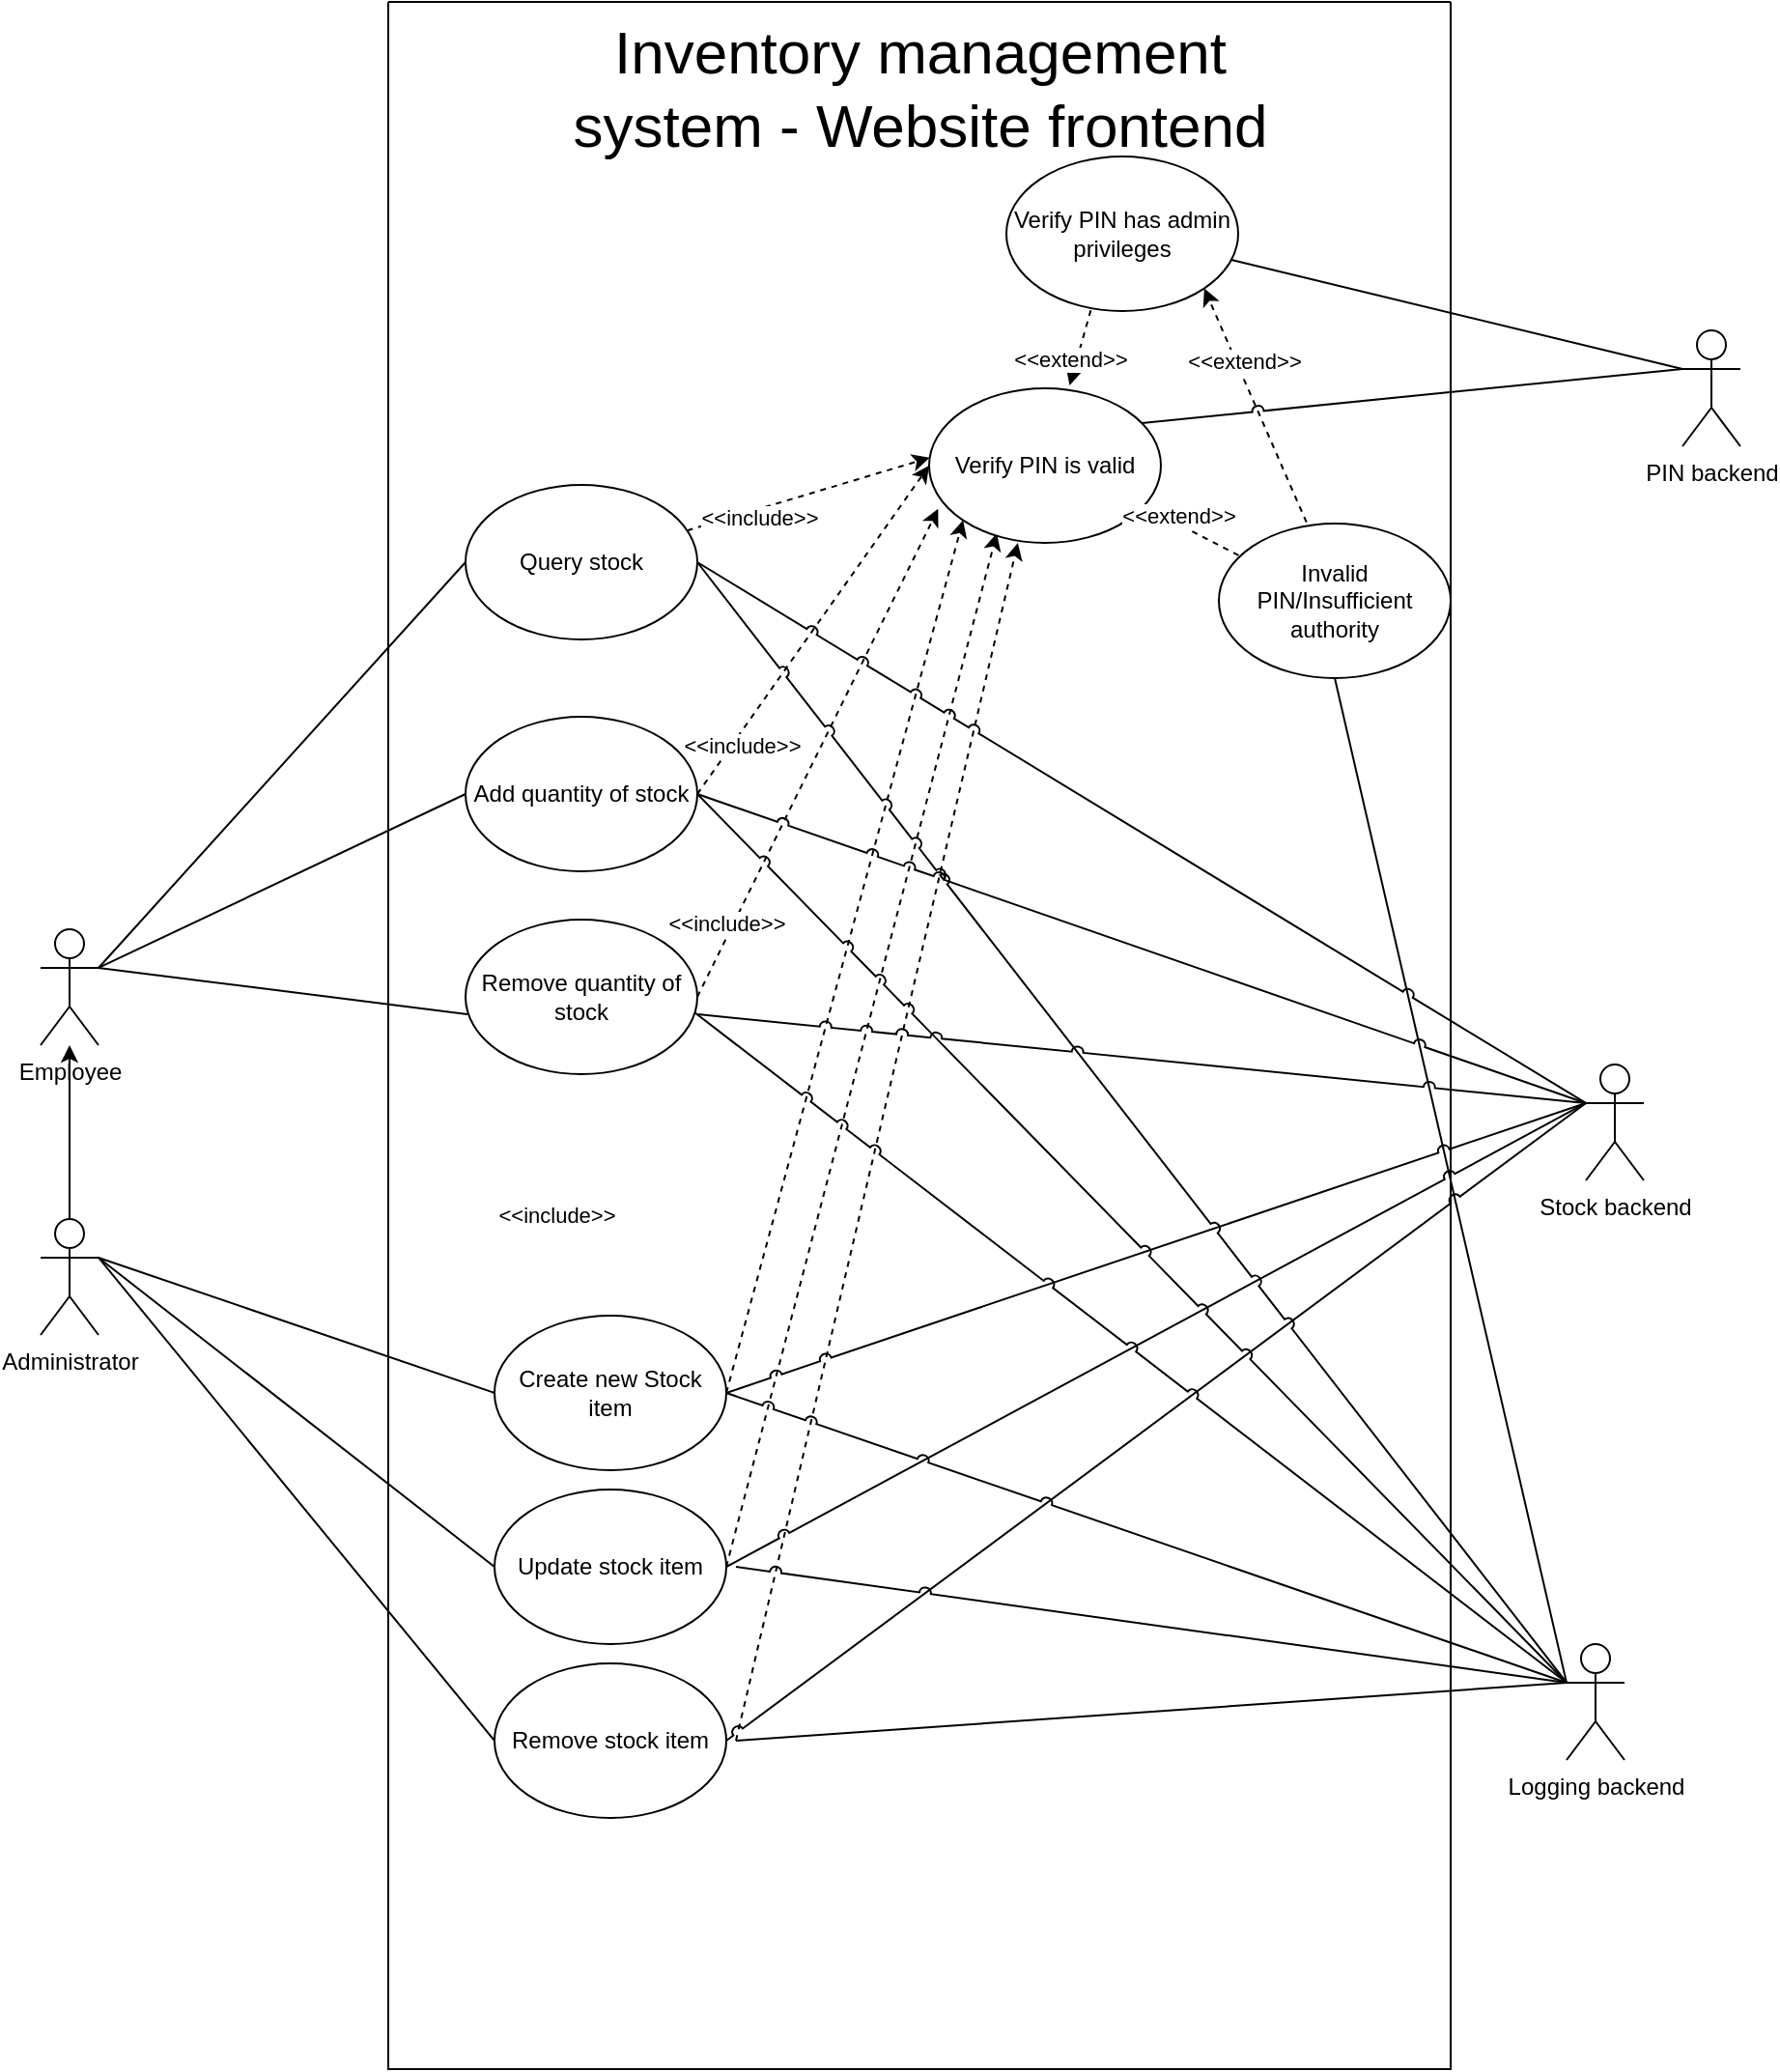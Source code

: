<mxfile version="22.1.11" type="device">
  <diagram name="Page-1" id="c4acf3e9-155e-7222-9cf6-157b1a14988f">
    <mxGraphModel dx="1793" dy="933" grid="1" gridSize="10" guides="1" tooltips="1" connect="1" arrows="1" fold="1" page="1" pageScale="1" pageWidth="850" pageHeight="1100" background="none" math="0" shadow="0">
      <root>
        <mxCell id="0" />
        <mxCell id="1" parent="0" />
        <mxCell id="BMoJks01NbA7gAY8bEwh-2" value="" style="swimlane;startSize=0;" vertex="1" parent="1">
          <mxGeometry x="200" y="110" width="550" height="1070" as="geometry">
            <mxRectangle x="200" y="110" width="50" height="40" as="alternateBounds" />
          </mxGeometry>
        </mxCell>
        <mxCell id="BMoJks01NbA7gAY8bEwh-3" value="Inventory management &lt;br&gt;system - Website frontend" style="text;html=1;align=center;verticalAlign=middle;resizable=0;points=[];autosize=1;strokeColor=none;fillColor=none;fontSize=31;" vertex="1" parent="BMoJks01NbA7gAY8bEwh-2">
          <mxGeometry x="85" width="380" height="90" as="geometry" />
        </mxCell>
        <mxCell id="BMoJks01NbA7gAY8bEwh-21" style="rounded=0;orthogonalLoop=1;jettySize=auto;html=1;dashed=1;entryX=0.002;entryY=0.449;entryDx=0;entryDy=0;jumpStyle=arc;entryPerimeter=0;" edge="1" parent="BMoJks01NbA7gAY8bEwh-2" source="BMoJks01NbA7gAY8bEwh-13" target="BMoJks01NbA7gAY8bEwh-19">
          <mxGeometry relative="1" as="geometry" />
        </mxCell>
        <mxCell id="BMoJks01NbA7gAY8bEwh-74" value="&amp;lt;&amp;lt;include&amp;gt;&amp;gt;" style="edgeLabel;html=1;align=center;verticalAlign=middle;resizable=0;points=[];" vertex="1" connectable="0" parent="BMoJks01NbA7gAY8bEwh-21">
          <mxGeometry x="-0.451" y="-4" relative="1" as="geometry">
            <mxPoint x="1" as="offset" />
          </mxGeometry>
        </mxCell>
        <mxCell id="BMoJks01NbA7gAY8bEwh-22" style="rounded=0;orthogonalLoop=1;jettySize=auto;html=1;exitX=1;exitY=0.5;exitDx=0;exitDy=0;dashed=1;entryX=0;entryY=0.5;entryDx=0;entryDy=0;jumpStyle=arc;" edge="1" parent="BMoJks01NbA7gAY8bEwh-2" source="BMoJks01NbA7gAY8bEwh-14" target="BMoJks01NbA7gAY8bEwh-19">
          <mxGeometry relative="1" as="geometry">
            <mxPoint x="340" y="470" as="targetPoint" />
          </mxGeometry>
        </mxCell>
        <mxCell id="BMoJks01NbA7gAY8bEwh-75" value="&amp;lt;&amp;lt;include&amp;gt;&amp;gt;" style="edgeLabel;html=1;align=center;verticalAlign=middle;resizable=0;points=[];" vertex="1" connectable="0" parent="BMoJks01NbA7gAY8bEwh-22">
          <mxGeometry x="-0.678" y="-4" relative="1" as="geometry">
            <mxPoint as="offset" />
          </mxGeometry>
        </mxCell>
        <mxCell id="BMoJks01NbA7gAY8bEwh-23" style="rounded=0;orthogonalLoop=1;jettySize=auto;html=1;dashed=1;entryX=0.039;entryY=0.78;entryDx=0;entryDy=0;entryPerimeter=0;jumpStyle=arc;exitX=1;exitY=0.5;exitDx=0;exitDy=0;" edge="1" parent="BMoJks01NbA7gAY8bEwh-2" source="BMoJks01NbA7gAY8bEwh-15" target="BMoJks01NbA7gAY8bEwh-19">
          <mxGeometry relative="1" as="geometry">
            <mxPoint x="159.999" y="449.996" as="sourcePoint" />
            <mxPoint x="366.04" y="336.16" as="targetPoint" />
          </mxGeometry>
        </mxCell>
        <mxCell id="BMoJks01NbA7gAY8bEwh-76" value="&amp;lt;&amp;lt;include&amp;gt;&amp;gt;" style="edgeLabel;html=1;align=center;verticalAlign=middle;resizable=0;points=[];" vertex="1" connectable="0" parent="BMoJks01NbA7gAY8bEwh-23">
          <mxGeometry x="-0.853" y="1" relative="1" as="geometry">
            <mxPoint x="7" y="-19" as="offset" />
          </mxGeometry>
        </mxCell>
        <mxCell id="BMoJks01NbA7gAY8bEwh-26" style="rounded=0;orthogonalLoop=1;jettySize=auto;html=1;dashed=1;entryX=0.292;entryY=0.938;entryDx=0;entryDy=0;entryPerimeter=0;jumpStyle=arc;exitX=1;exitY=0.5;exitDx=0;exitDy=0;" edge="1" parent="BMoJks01NbA7gAY8bEwh-2" source="BMoJks01NbA7gAY8bEwh-16" target="BMoJks01NbA7gAY8bEwh-19">
          <mxGeometry relative="1" as="geometry">
            <mxPoint x="345.7" y="550" as="targetPoint" />
            <mxPoint x="189.996" y="669.772" as="sourcePoint" />
          </mxGeometry>
        </mxCell>
        <mxCell id="BMoJks01NbA7gAY8bEwh-29" value="&amp;lt;&amp;lt;include&amp;gt;&amp;gt;" style="edgeLabel;html=1;align=center;verticalAlign=middle;resizable=0;points=[];" vertex="1" connectable="0" parent="BMoJks01NbA7gAY8bEwh-26">
          <mxGeometry x="0.714" relative="1" as="geometry">
            <mxPoint x="-198" y="375" as="offset" />
          </mxGeometry>
        </mxCell>
        <mxCell id="BMoJks01NbA7gAY8bEwh-27" style="rounded=0;orthogonalLoop=1;jettySize=auto;html=1;entryX=0.606;entryY=-0.018;entryDx=0;entryDy=0;dashed=1;exitX=0.364;exitY=0.995;exitDx=0;exitDy=0;exitPerimeter=0;jumpStyle=arc;entryPerimeter=0;" edge="1" parent="BMoJks01NbA7gAY8bEwh-2" source="BMoJks01NbA7gAY8bEwh-20" target="BMoJks01NbA7gAY8bEwh-19">
          <mxGeometry relative="1" as="geometry">
            <mxPoint x="465" y="220" as="sourcePoint" />
            <mxPoint x="475" y="490" as="targetPoint" />
          </mxGeometry>
        </mxCell>
        <mxCell id="BMoJks01NbA7gAY8bEwh-28" value="&amp;lt;&amp;lt;extend&amp;gt;&amp;gt;" style="edgeLabel;html=1;align=center;verticalAlign=middle;resizable=0;points=[];" vertex="1" connectable="0" parent="BMoJks01NbA7gAY8bEwh-27">
          <mxGeometry x="0.352" y="-4" relative="1" as="geometry">
            <mxPoint as="offset" />
          </mxGeometry>
        </mxCell>
        <mxCell id="BMoJks01NbA7gAY8bEwh-20" value="Verify PIN has admin privileges" style="ellipse;whiteSpace=wrap;html=1;" vertex="1" parent="BMoJks01NbA7gAY8bEwh-2">
          <mxGeometry x="320" y="80" width="120" height="80" as="geometry" />
        </mxCell>
        <mxCell id="BMoJks01NbA7gAY8bEwh-36" style="rounded=0;orthogonalLoop=1;jettySize=auto;html=1;dashed=1;entryX=0.383;entryY=1;entryDx=0;entryDy=0;entryPerimeter=0;jumpStyle=arc;" edge="1" parent="BMoJks01NbA7gAY8bEwh-2" target="BMoJks01NbA7gAY8bEwh-19">
          <mxGeometry relative="1" as="geometry">
            <mxPoint x="342.5" y="550" as="targetPoint" />
            <mxPoint x="180" y="900" as="sourcePoint" />
          </mxGeometry>
        </mxCell>
        <mxCell id="BMoJks01NbA7gAY8bEwh-37" value="&amp;lt;&amp;lt;include&amp;gt;&amp;gt;" style="edgeLabel;html=1;align=center;verticalAlign=middle;resizable=0;points=[];" vertex="1" connectable="0" parent="BMoJks01NbA7gAY8bEwh-36">
          <mxGeometry x="0.714" relative="1" as="geometry">
            <mxPoint x="-208" y="429" as="offset" />
          </mxGeometry>
        </mxCell>
        <mxCell id="BMoJks01NbA7gAY8bEwh-41" style="rounded=0;orthogonalLoop=1;jettySize=auto;html=1;dashed=1;exitX=1;exitY=0.5;exitDx=0;exitDy=0;entryX=0;entryY=1;entryDx=0;entryDy=0;jumpStyle=arc;" edge="1" parent="BMoJks01NbA7gAY8bEwh-2" source="BMoJks01NbA7gAY8bEwh-12" target="BMoJks01NbA7gAY8bEwh-19">
          <mxGeometry relative="1" as="geometry">
            <mxPoint x="340.96" y="550" as="targetPoint" />
            <mxPoint x="205.0" y="598" as="sourcePoint" />
          </mxGeometry>
        </mxCell>
        <mxCell id="BMoJks01NbA7gAY8bEwh-42" value="&amp;lt;&amp;lt;include&amp;gt;&amp;gt;" style="edgeLabel;html=1;align=center;verticalAlign=middle;resizable=0;points=[];" vertex="1" connectable="0" parent="BMoJks01NbA7gAY8bEwh-41">
          <mxGeometry x="0.714" relative="1" as="geometry">
            <mxPoint x="-193" y="295" as="offset" />
          </mxGeometry>
        </mxCell>
        <mxCell id="BMoJks01NbA7gAY8bEwh-19" value="Verify PIN is valid" style="ellipse;whiteSpace=wrap;html=1;" vertex="1" parent="BMoJks01NbA7gAY8bEwh-2">
          <mxGeometry x="280" y="200" width="120" height="80" as="geometry" />
        </mxCell>
        <mxCell id="BMoJks01NbA7gAY8bEwh-12" value="Create new Stock item" style="ellipse;whiteSpace=wrap;html=1;" vertex="1" parent="BMoJks01NbA7gAY8bEwh-2">
          <mxGeometry x="55" y="680" width="120" height="80" as="geometry" />
        </mxCell>
        <mxCell id="BMoJks01NbA7gAY8bEwh-13" value="Query stock" style="ellipse;whiteSpace=wrap;html=1;" vertex="1" parent="BMoJks01NbA7gAY8bEwh-2">
          <mxGeometry x="40" y="250" width="120" height="80" as="geometry" />
        </mxCell>
        <mxCell id="BMoJks01NbA7gAY8bEwh-14" value="Add quantity of stock" style="ellipse;whiteSpace=wrap;html=1;" vertex="1" parent="BMoJks01NbA7gAY8bEwh-2">
          <mxGeometry x="40" y="370" width="120" height="80" as="geometry" />
        </mxCell>
        <mxCell id="BMoJks01NbA7gAY8bEwh-15" value="Remove quantity of stock" style="ellipse;whiteSpace=wrap;html=1;" vertex="1" parent="BMoJks01NbA7gAY8bEwh-2">
          <mxGeometry x="40" y="475" width="120" height="80" as="geometry" />
        </mxCell>
        <mxCell id="BMoJks01NbA7gAY8bEwh-16" value="Update stock item" style="ellipse;whiteSpace=wrap;html=1;" vertex="1" parent="BMoJks01NbA7gAY8bEwh-2">
          <mxGeometry x="55" y="770" width="120" height="80" as="geometry" />
        </mxCell>
        <mxCell id="BMoJks01NbA7gAY8bEwh-35" value="Remove stock item" style="ellipse;whiteSpace=wrap;html=1;" vertex="1" parent="BMoJks01NbA7gAY8bEwh-2">
          <mxGeometry x="55" y="860" width="120" height="80" as="geometry" />
        </mxCell>
        <mxCell id="BMoJks01NbA7gAY8bEwh-57" style="rounded=0;orthogonalLoop=1;jettySize=auto;html=1;exitX=1;exitY=0.333;exitDx=0;exitDy=0;exitPerimeter=0;entryX=0;entryY=0.5;entryDx=0;entryDy=0;endArrow=none;endFill=0;jumpStyle=arc;" edge="1" parent="BMoJks01NbA7gAY8bEwh-2" source="BMoJks01NbA7gAY8bEwh-9" target="BMoJks01NbA7gAY8bEwh-12">
          <mxGeometry relative="1" as="geometry" />
        </mxCell>
        <mxCell id="BMoJks01NbA7gAY8bEwh-58" style="rounded=0;orthogonalLoop=1;jettySize=auto;html=1;exitX=1;exitY=0.333;exitDx=0;exitDy=0;exitPerimeter=0;entryX=0;entryY=0.5;entryDx=0;entryDy=0;endArrow=none;endFill=0;jumpStyle=arc;" edge="1" parent="BMoJks01NbA7gAY8bEwh-2" source="BMoJks01NbA7gAY8bEwh-9" target="BMoJks01NbA7gAY8bEwh-16">
          <mxGeometry relative="1" as="geometry" />
        </mxCell>
        <mxCell id="BMoJks01NbA7gAY8bEwh-59" style="rounded=0;orthogonalLoop=1;jettySize=auto;html=1;exitX=1;exitY=0.333;exitDx=0;exitDy=0;exitPerimeter=0;entryX=0;entryY=0.5;entryDx=0;entryDy=0;endArrow=none;endFill=0;jumpStyle=arc;" edge="1" parent="BMoJks01NbA7gAY8bEwh-2" source="BMoJks01NbA7gAY8bEwh-9" target="BMoJks01NbA7gAY8bEwh-35">
          <mxGeometry relative="1" as="geometry" />
        </mxCell>
        <mxCell id="BMoJks01NbA7gAY8bEwh-9" value="Administrator" style="shape=umlActor;verticalLabelPosition=bottom;verticalAlign=top;html=1;outlineConnect=0;" vertex="1" parent="BMoJks01NbA7gAY8bEwh-2">
          <mxGeometry x="-180" y="630" width="30" height="60" as="geometry" />
        </mxCell>
        <mxCell id="BMoJks01NbA7gAY8bEwh-54" style="rounded=0;orthogonalLoop=1;jettySize=auto;html=1;exitX=1;exitY=0.333;exitDx=0;exitDy=0;exitPerimeter=0;entryX=0;entryY=0.5;entryDx=0;entryDy=0;endArrow=none;endFill=0;jumpStyle=arc;" edge="1" parent="BMoJks01NbA7gAY8bEwh-2" source="BMoJks01NbA7gAY8bEwh-10" target="BMoJks01NbA7gAY8bEwh-13">
          <mxGeometry relative="1" as="geometry" />
        </mxCell>
        <mxCell id="BMoJks01NbA7gAY8bEwh-55" style="rounded=0;orthogonalLoop=1;jettySize=auto;html=1;exitX=1;exitY=0.333;exitDx=0;exitDy=0;exitPerimeter=0;entryX=0;entryY=0.5;entryDx=0;entryDy=0;endArrow=none;endFill=0;jumpStyle=arc;" edge="1" parent="BMoJks01NbA7gAY8bEwh-2" source="BMoJks01NbA7gAY8bEwh-10" target="BMoJks01NbA7gAY8bEwh-14">
          <mxGeometry relative="1" as="geometry" />
        </mxCell>
        <mxCell id="BMoJks01NbA7gAY8bEwh-10" value="Employee" style="shape=umlActor;verticalLabelPosition=bottom;verticalAlign=top;html=1;outlineConnect=0;" vertex="1" parent="BMoJks01NbA7gAY8bEwh-2">
          <mxGeometry x="-180" y="480" width="30" height="60" as="geometry" />
        </mxCell>
        <mxCell id="BMoJks01NbA7gAY8bEwh-53" style="edgeStyle=orthogonalEdgeStyle;rounded=0;orthogonalLoop=1;jettySize=auto;html=1;exitX=0.5;exitY=0;exitDx=0;exitDy=0;exitPerimeter=0;jumpStyle=arc;" edge="1" parent="BMoJks01NbA7gAY8bEwh-2" source="BMoJks01NbA7gAY8bEwh-9" target="BMoJks01NbA7gAY8bEwh-10">
          <mxGeometry relative="1" as="geometry" />
        </mxCell>
        <mxCell id="BMoJks01NbA7gAY8bEwh-56" style="rounded=0;orthogonalLoop=1;jettySize=auto;html=1;exitX=1;exitY=0.333;exitDx=0;exitDy=0;exitPerimeter=0;entryX=0.008;entryY=0.613;entryDx=0;entryDy=0;entryPerimeter=0;endArrow=none;endFill=0;jumpStyle=arc;" edge="1" parent="BMoJks01NbA7gAY8bEwh-2" source="BMoJks01NbA7gAY8bEwh-10" target="BMoJks01NbA7gAY8bEwh-15">
          <mxGeometry relative="1" as="geometry" />
        </mxCell>
        <mxCell id="BMoJks01NbA7gAY8bEwh-84" style="rounded=0;orthogonalLoop=1;jettySize=auto;html=1;exitX=0.5;exitY=1;exitDx=0;exitDy=0;endArrow=none;endFill=0;" edge="1" parent="BMoJks01NbA7gAY8bEwh-2" source="BMoJks01NbA7gAY8bEwh-79">
          <mxGeometry relative="1" as="geometry">
            <mxPoint x="610" y="870" as="targetPoint" />
          </mxGeometry>
        </mxCell>
        <mxCell id="BMoJks01NbA7gAY8bEwh-79" value="Invalid PIN/Insufficient authority" style="ellipse;whiteSpace=wrap;html=1;" vertex="1" parent="BMoJks01NbA7gAY8bEwh-2">
          <mxGeometry x="430" y="270" width="120" height="80" as="geometry" />
        </mxCell>
        <mxCell id="BMoJks01NbA7gAY8bEwh-82" style="rounded=0;orthogonalLoop=1;jettySize=auto;html=1;entryX=1;entryY=1;entryDx=0;entryDy=0;dashed=1;exitX=0.378;exitY=-0.008;exitDx=0;exitDy=0;exitPerimeter=0;jumpStyle=arc;" edge="1" parent="BMoJks01NbA7gAY8bEwh-2" source="BMoJks01NbA7gAY8bEwh-79" target="BMoJks01NbA7gAY8bEwh-20">
          <mxGeometry relative="1" as="geometry">
            <mxPoint x="477" y="279" as="sourcePoint" />
            <mxPoint x="410" y="160" as="targetPoint" />
          </mxGeometry>
        </mxCell>
        <mxCell id="BMoJks01NbA7gAY8bEwh-83" value="&amp;lt;&amp;lt;extend&amp;gt;&amp;gt;" style="edgeLabel;html=1;align=center;verticalAlign=middle;resizable=0;points=[];" vertex="1" connectable="0" parent="BMoJks01NbA7gAY8bEwh-82">
          <mxGeometry x="0.352" y="-4" relative="1" as="geometry">
            <mxPoint as="offset" />
          </mxGeometry>
        </mxCell>
        <mxCell id="BMoJks01NbA7gAY8bEwh-80" style="rounded=0;orthogonalLoop=1;jettySize=auto;html=1;entryX=0.932;entryY=0.769;entryDx=0;entryDy=0;dashed=1;exitX=0.085;exitY=0.206;exitDx=0;exitDy=0;exitPerimeter=0;jumpStyle=arc;entryPerimeter=0;" edge="1" parent="BMoJks01NbA7gAY8bEwh-2" source="BMoJks01NbA7gAY8bEwh-79" target="BMoJks01NbA7gAY8bEwh-19">
          <mxGeometry relative="1" as="geometry">
            <mxPoint x="455.48" y="369.12" as="sourcePoint" />
            <mxPoint x="387.6" y="250.0" as="targetPoint" />
          </mxGeometry>
        </mxCell>
        <mxCell id="BMoJks01NbA7gAY8bEwh-81" value="&amp;lt;&amp;lt;extend&amp;gt;&amp;gt;" style="edgeLabel;html=1;align=center;verticalAlign=middle;resizable=0;points=[];" vertex="1" connectable="0" parent="BMoJks01NbA7gAY8bEwh-80">
          <mxGeometry x="0.352" y="-4" relative="1" as="geometry">
            <mxPoint as="offset" />
          </mxGeometry>
        </mxCell>
        <mxCell id="BMoJks01NbA7gAY8bEwh-43" style="rounded=0;orthogonalLoop=1;jettySize=auto;html=1;exitX=0;exitY=0.333;exitDx=0;exitDy=0;exitPerimeter=0;entryX=1;entryY=0.5;entryDx=0;entryDy=0;endArrow=none;endFill=0;jumpStyle=arc;" edge="1" parent="1" source="BMoJks01NbA7gAY8bEwh-11" target="BMoJks01NbA7gAY8bEwh-13">
          <mxGeometry relative="1" as="geometry" />
        </mxCell>
        <mxCell id="BMoJks01NbA7gAY8bEwh-44" style="rounded=0;orthogonalLoop=1;jettySize=auto;html=1;exitX=0;exitY=0.333;exitDx=0;exitDy=0;exitPerimeter=0;entryX=1;entryY=0.5;entryDx=0;entryDy=0;endArrow=none;endFill=0;jumpStyle=arc;" edge="1" parent="1" source="BMoJks01NbA7gAY8bEwh-11" target="BMoJks01NbA7gAY8bEwh-14">
          <mxGeometry relative="1" as="geometry" />
        </mxCell>
        <mxCell id="BMoJks01NbA7gAY8bEwh-45" style="rounded=0;orthogonalLoop=1;jettySize=auto;html=1;exitX=0;exitY=0.333;exitDx=0;exitDy=0;exitPerimeter=0;entryX=1;entryY=0.5;entryDx=0;entryDy=0;endArrow=none;endFill=0;jumpStyle=arc;" edge="1" parent="1" source="BMoJks01NbA7gAY8bEwh-11" target="BMoJks01NbA7gAY8bEwh-12">
          <mxGeometry relative="1" as="geometry" />
        </mxCell>
        <mxCell id="BMoJks01NbA7gAY8bEwh-46" style="rounded=0;orthogonalLoop=1;jettySize=auto;html=1;exitX=0;exitY=0.333;exitDx=0;exitDy=0;exitPerimeter=0;entryX=1;entryY=0.5;entryDx=0;entryDy=0;endArrow=none;endFill=0;jumpStyle=arc;" edge="1" parent="1" source="BMoJks01NbA7gAY8bEwh-11" target="BMoJks01NbA7gAY8bEwh-16">
          <mxGeometry relative="1" as="geometry" />
        </mxCell>
        <mxCell id="BMoJks01NbA7gAY8bEwh-47" style="rounded=0;orthogonalLoop=1;jettySize=auto;html=1;exitX=0;exitY=0.333;exitDx=0;exitDy=0;exitPerimeter=0;entryX=1;entryY=0.5;entryDx=0;entryDy=0;endArrow=none;endFill=0;jumpStyle=arc;" edge="1" parent="1" source="BMoJks01NbA7gAY8bEwh-11" target="BMoJks01NbA7gAY8bEwh-35">
          <mxGeometry relative="1" as="geometry" />
        </mxCell>
        <mxCell id="BMoJks01NbA7gAY8bEwh-11" value="Stock backend" style="shape=umlActor;verticalLabelPosition=bottom;verticalAlign=top;html=1;outlineConnect=0;" vertex="1" parent="1">
          <mxGeometry x="820" y="660" width="30" height="60" as="geometry" />
        </mxCell>
        <mxCell id="BMoJks01NbA7gAY8bEwh-52" style="rounded=0;orthogonalLoop=1;jettySize=auto;html=1;exitX=0;exitY=0.333;exitDx=0;exitDy=0;exitPerimeter=0;endArrow=none;endFill=0;jumpStyle=arc;" edge="1" parent="1" source="BMoJks01NbA7gAY8bEwh-18" target="BMoJks01NbA7gAY8bEwh-20">
          <mxGeometry relative="1" as="geometry" />
        </mxCell>
        <mxCell id="BMoJks01NbA7gAY8bEwh-18" value="PIN backend" style="shape=umlActor;verticalLabelPosition=bottom;verticalAlign=top;html=1;outlineConnect=0;" vertex="1" parent="1">
          <mxGeometry x="870" y="280" width="30" height="60" as="geometry" />
        </mxCell>
        <mxCell id="BMoJks01NbA7gAY8bEwh-30" style="orthogonalLoop=1;jettySize=auto;html=1;exitX=0;exitY=0.333;exitDx=0;exitDy=0;exitPerimeter=0;entryX=0.918;entryY=0.225;entryDx=0;entryDy=0;entryPerimeter=0;rounded=0;endArrow=none;endFill=0;jumpStyle=arc;" edge="1" parent="1" source="BMoJks01NbA7gAY8bEwh-18" target="BMoJks01NbA7gAY8bEwh-19">
          <mxGeometry relative="1" as="geometry" />
        </mxCell>
        <mxCell id="BMoJks01NbA7gAY8bEwh-64" style="rounded=0;orthogonalLoop=1;jettySize=auto;html=1;exitX=0;exitY=0.333;exitDx=0;exitDy=0;exitPerimeter=0;entryX=1;entryY=0.5;entryDx=0;entryDy=0;endArrow=none;endFill=0;jumpStyle=arc;" edge="1" parent="1" source="BMoJks01NbA7gAY8bEwh-69" target="BMoJks01NbA7gAY8bEwh-13">
          <mxGeometry relative="1" as="geometry">
            <mxPoint x="390" y="290" as="targetPoint" />
          </mxGeometry>
        </mxCell>
        <mxCell id="BMoJks01NbA7gAY8bEwh-65" style="rounded=0;orthogonalLoop=1;jettySize=auto;html=1;exitX=0;exitY=0.333;exitDx=0;exitDy=0;exitPerimeter=0;entryX=1;entryY=0.5;entryDx=0;entryDy=0;endArrow=none;endFill=0;jumpStyle=arc;" edge="1" parent="1" source="BMoJks01NbA7gAY8bEwh-69" target="BMoJks01NbA7gAY8bEwh-14">
          <mxGeometry relative="1" as="geometry">
            <mxPoint x="390" y="410" as="targetPoint" />
          </mxGeometry>
        </mxCell>
        <mxCell id="BMoJks01NbA7gAY8bEwh-66" style="rounded=0;orthogonalLoop=1;jettySize=auto;html=1;exitX=0;exitY=0.333;exitDx=0;exitDy=0;exitPerimeter=0;entryX=1;entryY=0.5;entryDx=0;entryDy=0;endArrow=none;endFill=0;jumpStyle=arc;" edge="1" parent="1" source="BMoJks01NbA7gAY8bEwh-69" target="BMoJks01NbA7gAY8bEwh-12">
          <mxGeometry relative="1" as="geometry">
            <mxPoint x="405" y="720" as="targetPoint" />
          </mxGeometry>
        </mxCell>
        <mxCell id="BMoJks01NbA7gAY8bEwh-67" style="rounded=0;orthogonalLoop=1;jettySize=auto;html=1;exitX=0;exitY=0.333;exitDx=0;exitDy=0;exitPerimeter=0;endArrow=none;endFill=0;jumpStyle=arc;" edge="1" parent="1" source="BMoJks01NbA7gAY8bEwh-69">
          <mxGeometry relative="1" as="geometry">
            <mxPoint x="380" y="920" as="targetPoint" />
          </mxGeometry>
        </mxCell>
        <mxCell id="BMoJks01NbA7gAY8bEwh-68" style="rounded=0;orthogonalLoop=1;jettySize=auto;html=1;exitX=0;exitY=0.333;exitDx=0;exitDy=0;exitPerimeter=0;endArrow=none;endFill=0;jumpStyle=arc;" edge="1" parent="1" source="BMoJks01NbA7gAY8bEwh-69">
          <mxGeometry relative="1" as="geometry">
            <mxPoint x="380" y="1010" as="targetPoint" />
          </mxGeometry>
        </mxCell>
        <mxCell id="BMoJks01NbA7gAY8bEwh-69" value="Logging backend&lt;br&gt;" style="shape=umlActor;verticalLabelPosition=bottom;verticalAlign=top;html=1;outlineConnect=0;" vertex="1" parent="1">
          <mxGeometry x="810" y="960" width="30" height="60" as="geometry" />
        </mxCell>
        <mxCell id="BMoJks01NbA7gAY8bEwh-72" style="rounded=0;orthogonalLoop=1;jettySize=auto;html=1;exitX=0;exitY=0.333;exitDx=0;exitDy=0;exitPerimeter=0;entryX=1.003;entryY=0.613;entryDx=0;entryDy=0;endArrow=none;endFill=0;jumpStyle=arc;entryPerimeter=0;" edge="1" parent="1" target="BMoJks01NbA7gAY8bEwh-15">
          <mxGeometry relative="1" as="geometry">
            <mxPoint x="820" y="680" as="sourcePoint" />
            <mxPoint x="390" y="410" as="targetPoint" />
          </mxGeometry>
        </mxCell>
        <mxCell id="BMoJks01NbA7gAY8bEwh-73" style="rounded=0;orthogonalLoop=1;jettySize=auto;html=1;exitX=0;exitY=0.333;exitDx=0;exitDy=0;exitPerimeter=0;entryX=0.989;entryY=0.602;entryDx=0;entryDy=0;endArrow=none;endFill=0;jumpStyle=arc;entryPerimeter=0;" edge="1" parent="1" source="BMoJks01NbA7gAY8bEwh-69" target="BMoJks01NbA7gAY8bEwh-15">
          <mxGeometry relative="1" as="geometry">
            <mxPoint x="810" y="676" as="sourcePoint" />
            <mxPoint x="380" y="520" as="targetPoint" />
          </mxGeometry>
        </mxCell>
      </root>
    </mxGraphModel>
  </diagram>
</mxfile>
